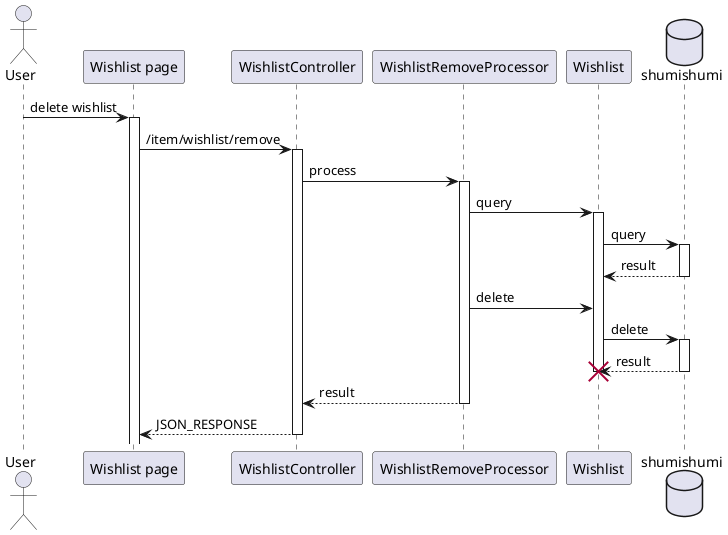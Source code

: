 @startuml remove from wishlist
'autonumber 1.1.1

actor User as u

' Box "front end"
participant "Wishlist page" as wishlist
' end box

' Box "back end"
participant "WishlistController" as wc
participant "WishlistRemoveProcessor" as rmproc
participant Wishlist as wm
' end box

database shumishumi as db

u -> wishlist++ : delete wishlist
wishlist -> wc++ : /item/wishlist/remove
wc -> rmproc++ : process
rmproc -> wm++ : query
wm -> db++ : query
return result
rmproc -> wm : delete
wm -> db++ : delete
return result
deactivate wm
destroy wm

return result
return JSON_RESPONSE

@enduml